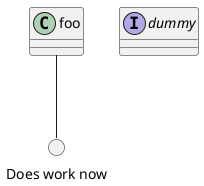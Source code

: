{
  "sha1": "ebyzb3ko8pkryqgxfw82ofg6lby1fon",
  "insertion": {
    "when": "2024-06-01T09:03:04.214Z",
    "url": "https://forum.plantuml.net/10825/interface-or-does-not-work-when-allow_mixing",
    "user": "plantuml@gmail.com"
  }
}
@startuml
allow_mixing
() "Does work now"
class foo
interface dummy
foo -- "Does work now"
@enduml
